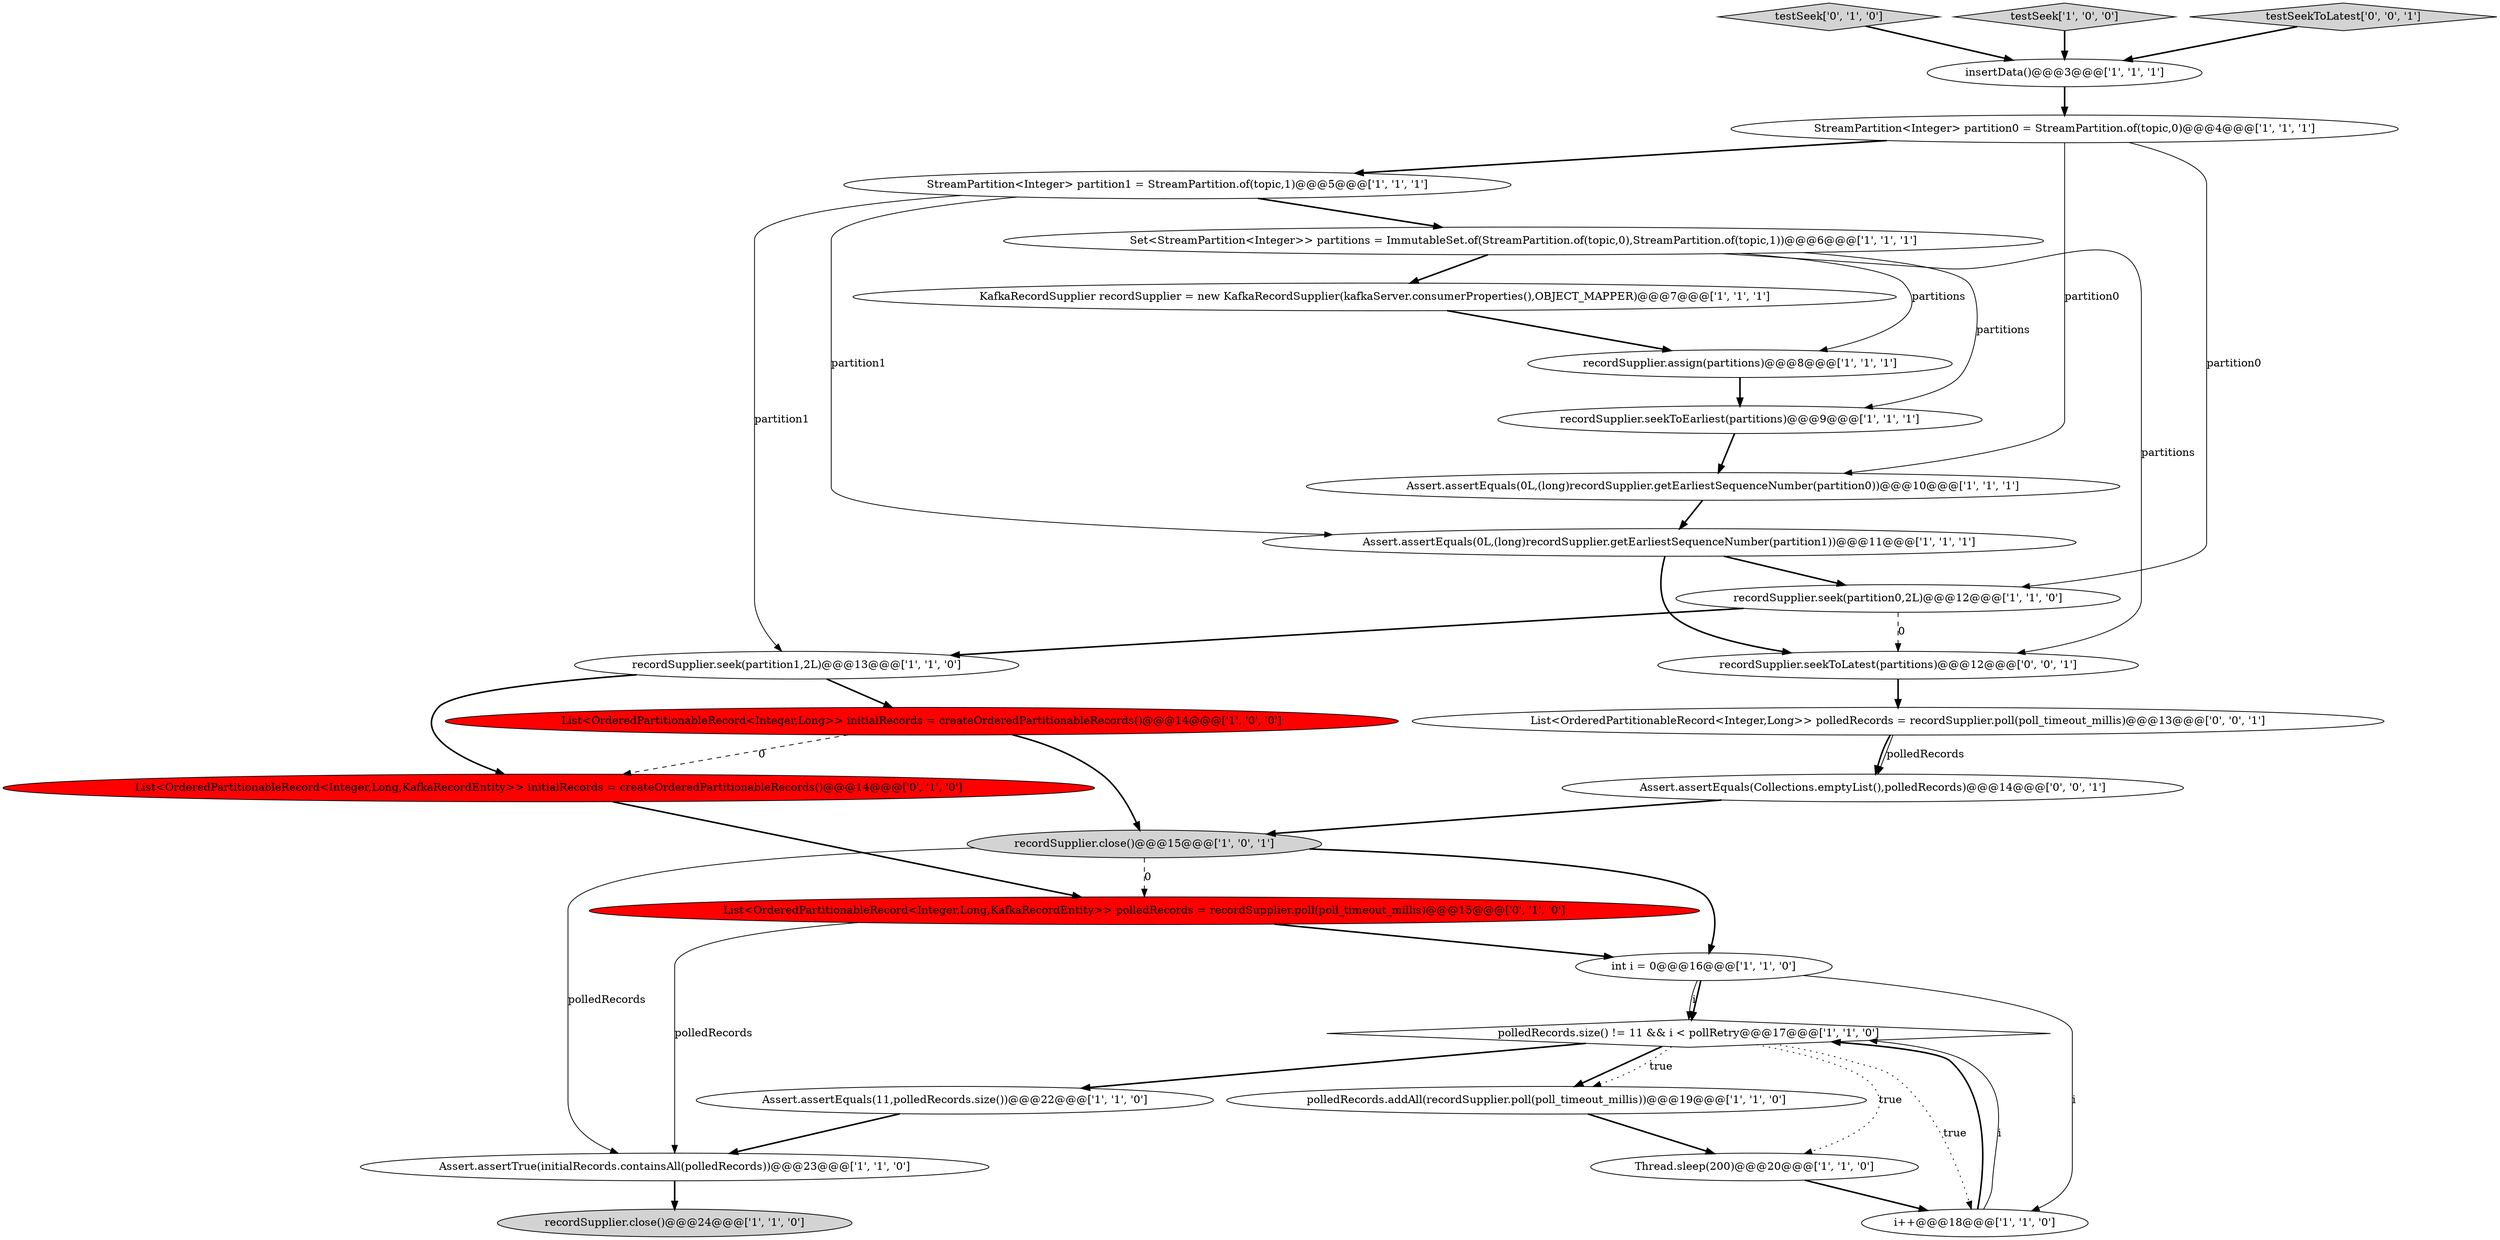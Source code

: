 digraph {
14 [style = filled, label = "KafkaRecordSupplier recordSupplier = new KafkaRecordSupplier(kafkaServer.consumerProperties(),OBJECT_MAPPER)@@@7@@@['1', '1', '1']", fillcolor = white, shape = ellipse image = "AAA0AAABBB1BBB"];
28 [style = filled, label = "recordSupplier.seekToLatest(partitions)@@@12@@@['0', '0', '1']", fillcolor = white, shape = ellipse image = "AAA0AAABBB3BBB"];
12 [style = filled, label = "recordSupplier.seekToEarliest(partitions)@@@9@@@['1', '1', '1']", fillcolor = white, shape = ellipse image = "AAA0AAABBB1BBB"];
22 [style = filled, label = "testSeek['0', '1', '0']", fillcolor = lightgray, shape = diamond image = "AAA0AAABBB2BBB"];
27 [style = filled, label = "Assert.assertEquals(Collections.emptyList(),polledRecords)@@@14@@@['0', '0', '1']", fillcolor = white, shape = ellipse image = "AAA0AAABBB3BBB"];
2 [style = filled, label = "recordSupplier.seek(partition0,2L)@@@12@@@['1', '1', '0']", fillcolor = white, shape = ellipse image = "AAA0AAABBB1BBB"];
24 [style = filled, label = "List<OrderedPartitionableRecord<Integer,Long,KafkaRecordEntity>> polledRecords = recordSupplier.poll(poll_timeout_millis)@@@15@@@['0', '1', '0']", fillcolor = red, shape = ellipse image = "AAA1AAABBB2BBB"];
3 [style = filled, label = "testSeek['1', '0', '0']", fillcolor = lightgray, shape = diamond image = "AAA0AAABBB1BBB"];
16 [style = filled, label = "Thread.sleep(200)@@@20@@@['1', '1', '0']", fillcolor = white, shape = ellipse image = "AAA0AAABBB1BBB"];
15 [style = filled, label = "polledRecords.size() != 11 && i < pollRetry@@@17@@@['1', '1', '0']", fillcolor = white, shape = diamond image = "AAA0AAABBB1BBB"];
25 [style = filled, label = "List<OrderedPartitionableRecord<Integer,Long>> polledRecords = recordSupplier.poll(poll_timeout_millis)@@@13@@@['0', '0', '1']", fillcolor = white, shape = ellipse image = "AAA0AAABBB3BBB"];
20 [style = filled, label = "List<OrderedPartitionableRecord<Integer,Long>> initialRecords = createOrderedPartitionableRecords()@@@14@@@['1', '0', '0']", fillcolor = red, shape = ellipse image = "AAA1AAABBB1BBB"];
6 [style = filled, label = "polledRecords.addAll(recordSupplier.poll(poll_timeout_millis))@@@19@@@['1', '1', '0']", fillcolor = white, shape = ellipse image = "AAA0AAABBB1BBB"];
17 [style = filled, label = "int i = 0@@@16@@@['1', '1', '0']", fillcolor = white, shape = ellipse image = "AAA0AAABBB1BBB"];
10 [style = filled, label = "StreamPartition<Integer> partition1 = StreamPartition.of(topic,1)@@@5@@@['1', '1', '1']", fillcolor = white, shape = ellipse image = "AAA0AAABBB1BBB"];
5 [style = filled, label = "recordSupplier.seek(partition1,2L)@@@13@@@['1', '1', '0']", fillcolor = white, shape = ellipse image = "AAA0AAABBB1BBB"];
4 [style = filled, label = "Set<StreamPartition<Integer>> partitions = ImmutableSet.of(StreamPartition.of(topic,0),StreamPartition.of(topic,1))@@@6@@@['1', '1', '1']", fillcolor = white, shape = ellipse image = "AAA0AAABBB1BBB"];
11 [style = filled, label = "Assert.assertTrue(initialRecords.containsAll(polledRecords))@@@23@@@['1', '1', '0']", fillcolor = white, shape = ellipse image = "AAA0AAABBB1BBB"];
7 [style = filled, label = "recordSupplier.close()@@@15@@@['1', '0', '1']", fillcolor = lightgray, shape = ellipse image = "AAA0AAABBB1BBB"];
19 [style = filled, label = "Assert.assertEquals(11,polledRecords.size())@@@22@@@['1', '1', '0']", fillcolor = white, shape = ellipse image = "AAA0AAABBB1BBB"];
26 [style = filled, label = "testSeekToLatest['0', '0', '1']", fillcolor = lightgray, shape = diamond image = "AAA0AAABBB3BBB"];
8 [style = filled, label = "recordSupplier.assign(partitions)@@@8@@@['1', '1', '1']", fillcolor = white, shape = ellipse image = "AAA0AAABBB1BBB"];
23 [style = filled, label = "List<OrderedPartitionableRecord<Integer,Long,KafkaRecordEntity>> initialRecords = createOrderedPartitionableRecords()@@@14@@@['0', '1', '0']", fillcolor = red, shape = ellipse image = "AAA1AAABBB2BBB"];
0 [style = filled, label = "StreamPartition<Integer> partition0 = StreamPartition.of(topic,0)@@@4@@@['1', '1', '1']", fillcolor = white, shape = ellipse image = "AAA0AAABBB1BBB"];
21 [style = filled, label = "recordSupplier.close()@@@24@@@['1', '1', '0']", fillcolor = lightgray, shape = ellipse image = "AAA0AAABBB1BBB"];
1 [style = filled, label = "Assert.assertEquals(0L,(long)recordSupplier.getEarliestSequenceNumber(partition0))@@@10@@@['1', '1', '1']", fillcolor = white, shape = ellipse image = "AAA0AAABBB1BBB"];
18 [style = filled, label = "i++@@@18@@@['1', '1', '0']", fillcolor = white, shape = ellipse image = "AAA0AAABBB1BBB"];
9 [style = filled, label = "insertData()@@@3@@@['1', '1', '1']", fillcolor = white, shape = ellipse image = "AAA0AAABBB1BBB"];
13 [style = filled, label = "Assert.assertEquals(0L,(long)recordSupplier.getEarliestSequenceNumber(partition1))@@@11@@@['1', '1', '1']", fillcolor = white, shape = ellipse image = "AAA0AAABBB1BBB"];
4->14 [style = bold, label=""];
4->28 [style = solid, label="partitions"];
16->18 [style = bold, label=""];
7->17 [style = bold, label=""];
9->0 [style = bold, label=""];
5->23 [style = bold, label=""];
5->20 [style = bold, label=""];
0->2 [style = solid, label="partition0"];
11->21 [style = bold, label=""];
22->9 [style = bold, label=""];
7->11 [style = solid, label="polledRecords"];
18->15 [style = bold, label=""];
15->18 [style = dotted, label="true"];
26->9 [style = bold, label=""];
19->11 [style = bold, label=""];
15->6 [style = bold, label=""];
4->12 [style = solid, label="partitions"];
15->16 [style = dotted, label="true"];
15->19 [style = bold, label=""];
12->1 [style = bold, label=""];
1->13 [style = bold, label=""];
17->18 [style = solid, label="i"];
18->15 [style = solid, label="i"];
3->9 [style = bold, label=""];
25->27 [style = bold, label=""];
0->10 [style = bold, label=""];
23->24 [style = bold, label=""];
4->8 [style = solid, label="partitions"];
17->15 [style = solid, label="i"];
7->24 [style = dashed, label="0"];
10->5 [style = solid, label="partition1"];
6->16 [style = bold, label=""];
15->6 [style = dotted, label="true"];
27->7 [style = bold, label=""];
24->11 [style = solid, label="polledRecords"];
24->17 [style = bold, label=""];
25->27 [style = solid, label="polledRecords"];
17->15 [style = bold, label=""];
20->23 [style = dashed, label="0"];
10->4 [style = bold, label=""];
2->28 [style = dashed, label="0"];
28->25 [style = bold, label=""];
14->8 [style = bold, label=""];
13->28 [style = bold, label=""];
20->7 [style = bold, label=""];
0->1 [style = solid, label="partition0"];
10->13 [style = solid, label="partition1"];
8->12 [style = bold, label=""];
2->5 [style = bold, label=""];
13->2 [style = bold, label=""];
}
